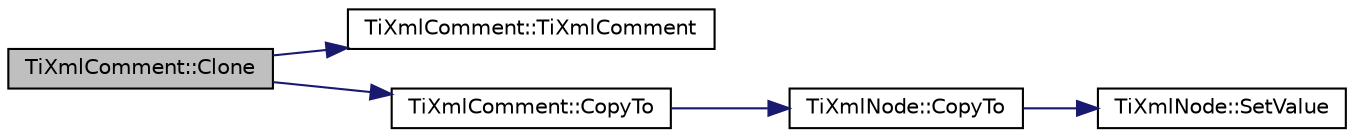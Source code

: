 digraph "TiXmlComment::Clone"
{
  edge [fontname="Helvetica",fontsize="10",labelfontname="Helvetica",labelfontsize="10"];
  node [fontname="Helvetica",fontsize="10",shape=record];
  rankdir="LR";
  Node1 [label="TiXmlComment::Clone",height=0.2,width=0.4,color="black", fillcolor="grey75", style="filled" fontcolor="black"];
  Node1 -> Node2 [color="midnightblue",fontsize="10",style="solid",fontname="Helvetica"];
  Node2 [label="TiXmlComment::TiXmlComment",height=0.2,width=0.4,color="black", fillcolor="white", style="filled",URL="$class_ti_xml_comment.html#aaa3252031d3e8bd3a2bf51a1c61201b7",tooltip="Constructs an empty comment. "];
  Node1 -> Node3 [color="midnightblue",fontsize="10",style="solid",fontname="Helvetica"];
  Node3 [label="TiXmlComment::CopyTo",height=0.2,width=0.4,color="black", fillcolor="white", style="filled",URL="$class_ti_xml_comment.html#a3175b2f27628f4fb7a043897930cd934"];
  Node3 -> Node4 [color="midnightblue",fontsize="10",style="solid",fontname="Helvetica"];
  Node4 [label="TiXmlNode::CopyTo",height=0.2,width=0.4,color="black", fillcolor="white", style="filled",URL="$class_ti_xml_node.html#ab6056978923ad8350fb5164af32d8038"];
  Node4 -> Node5 [color="midnightblue",fontsize="10",style="solid",fontname="Helvetica"];
  Node5 [label="TiXmlNode::SetValue",height=0.2,width=0.4,color="black", fillcolor="white", style="filled",URL="$class_ti_xml_node.html#a2a38329ca5d3f28f98ce932b8299ae90"];
}
